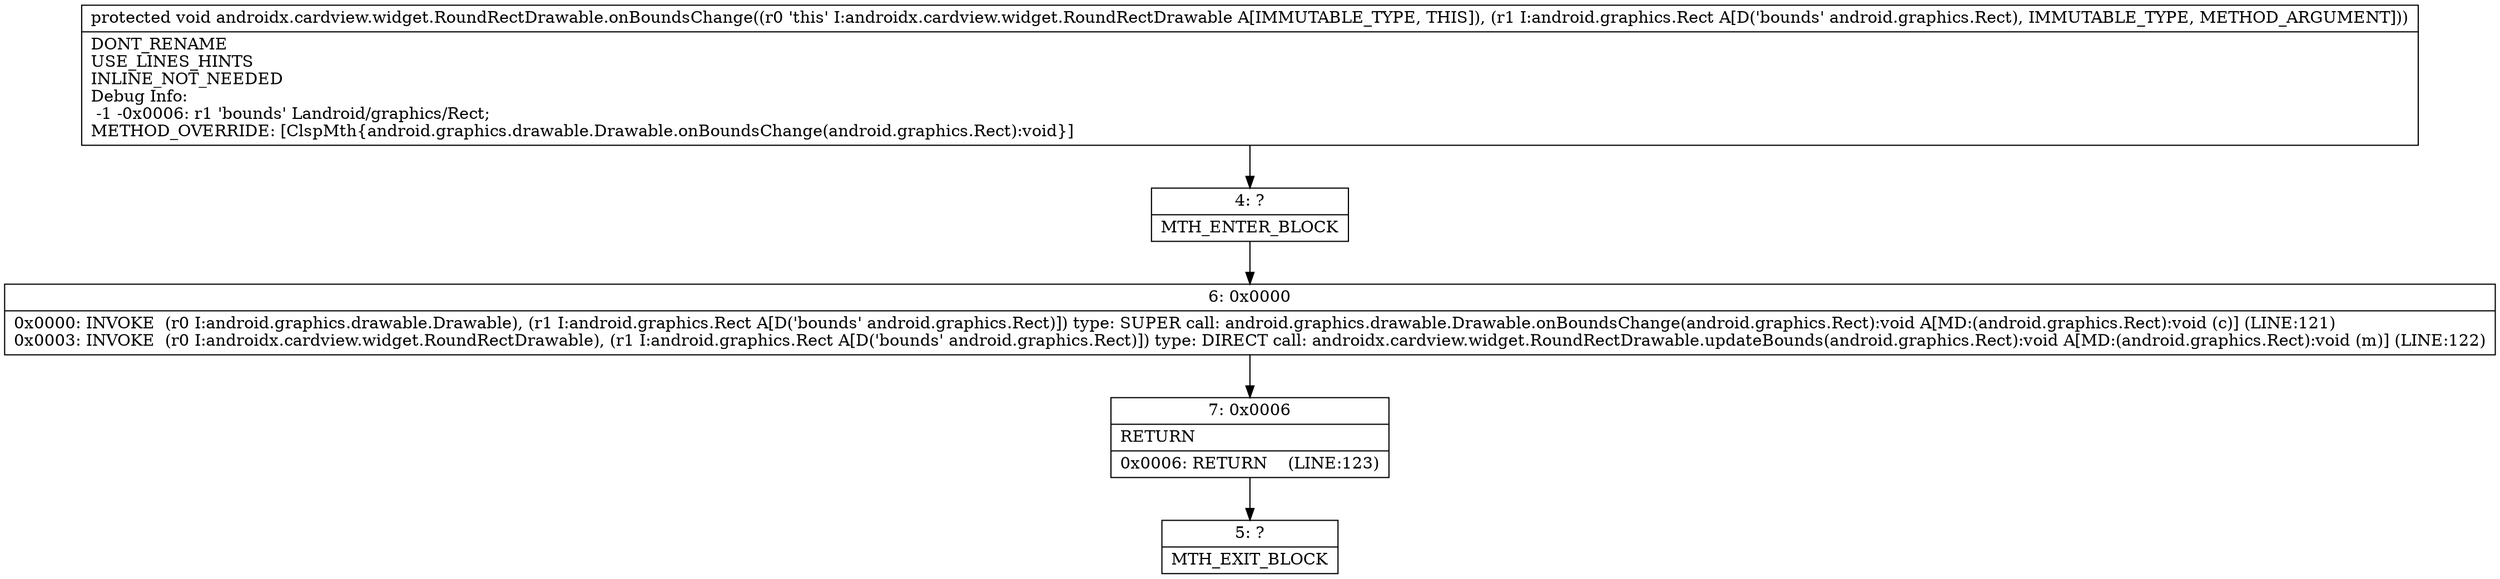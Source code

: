 digraph "CFG forandroidx.cardview.widget.RoundRectDrawable.onBoundsChange(Landroid\/graphics\/Rect;)V" {
Node_4 [shape=record,label="{4\:\ ?|MTH_ENTER_BLOCK\l}"];
Node_6 [shape=record,label="{6\:\ 0x0000|0x0000: INVOKE  (r0 I:android.graphics.drawable.Drawable), (r1 I:android.graphics.Rect A[D('bounds' android.graphics.Rect)]) type: SUPER call: android.graphics.drawable.Drawable.onBoundsChange(android.graphics.Rect):void A[MD:(android.graphics.Rect):void (c)] (LINE:121)\l0x0003: INVOKE  (r0 I:androidx.cardview.widget.RoundRectDrawable), (r1 I:android.graphics.Rect A[D('bounds' android.graphics.Rect)]) type: DIRECT call: androidx.cardview.widget.RoundRectDrawable.updateBounds(android.graphics.Rect):void A[MD:(android.graphics.Rect):void (m)] (LINE:122)\l}"];
Node_7 [shape=record,label="{7\:\ 0x0006|RETURN\l|0x0006: RETURN    (LINE:123)\l}"];
Node_5 [shape=record,label="{5\:\ ?|MTH_EXIT_BLOCK\l}"];
MethodNode[shape=record,label="{protected void androidx.cardview.widget.RoundRectDrawable.onBoundsChange((r0 'this' I:androidx.cardview.widget.RoundRectDrawable A[IMMUTABLE_TYPE, THIS]), (r1 I:android.graphics.Rect A[D('bounds' android.graphics.Rect), IMMUTABLE_TYPE, METHOD_ARGUMENT]))  | DONT_RENAME\lUSE_LINES_HINTS\lINLINE_NOT_NEEDED\lDebug Info:\l  \-1 \-0x0006: r1 'bounds' Landroid\/graphics\/Rect;\lMETHOD_OVERRIDE: [ClspMth\{android.graphics.drawable.Drawable.onBoundsChange(android.graphics.Rect):void\}]\l}"];
MethodNode -> Node_4;Node_4 -> Node_6;
Node_6 -> Node_7;
Node_7 -> Node_5;
}

